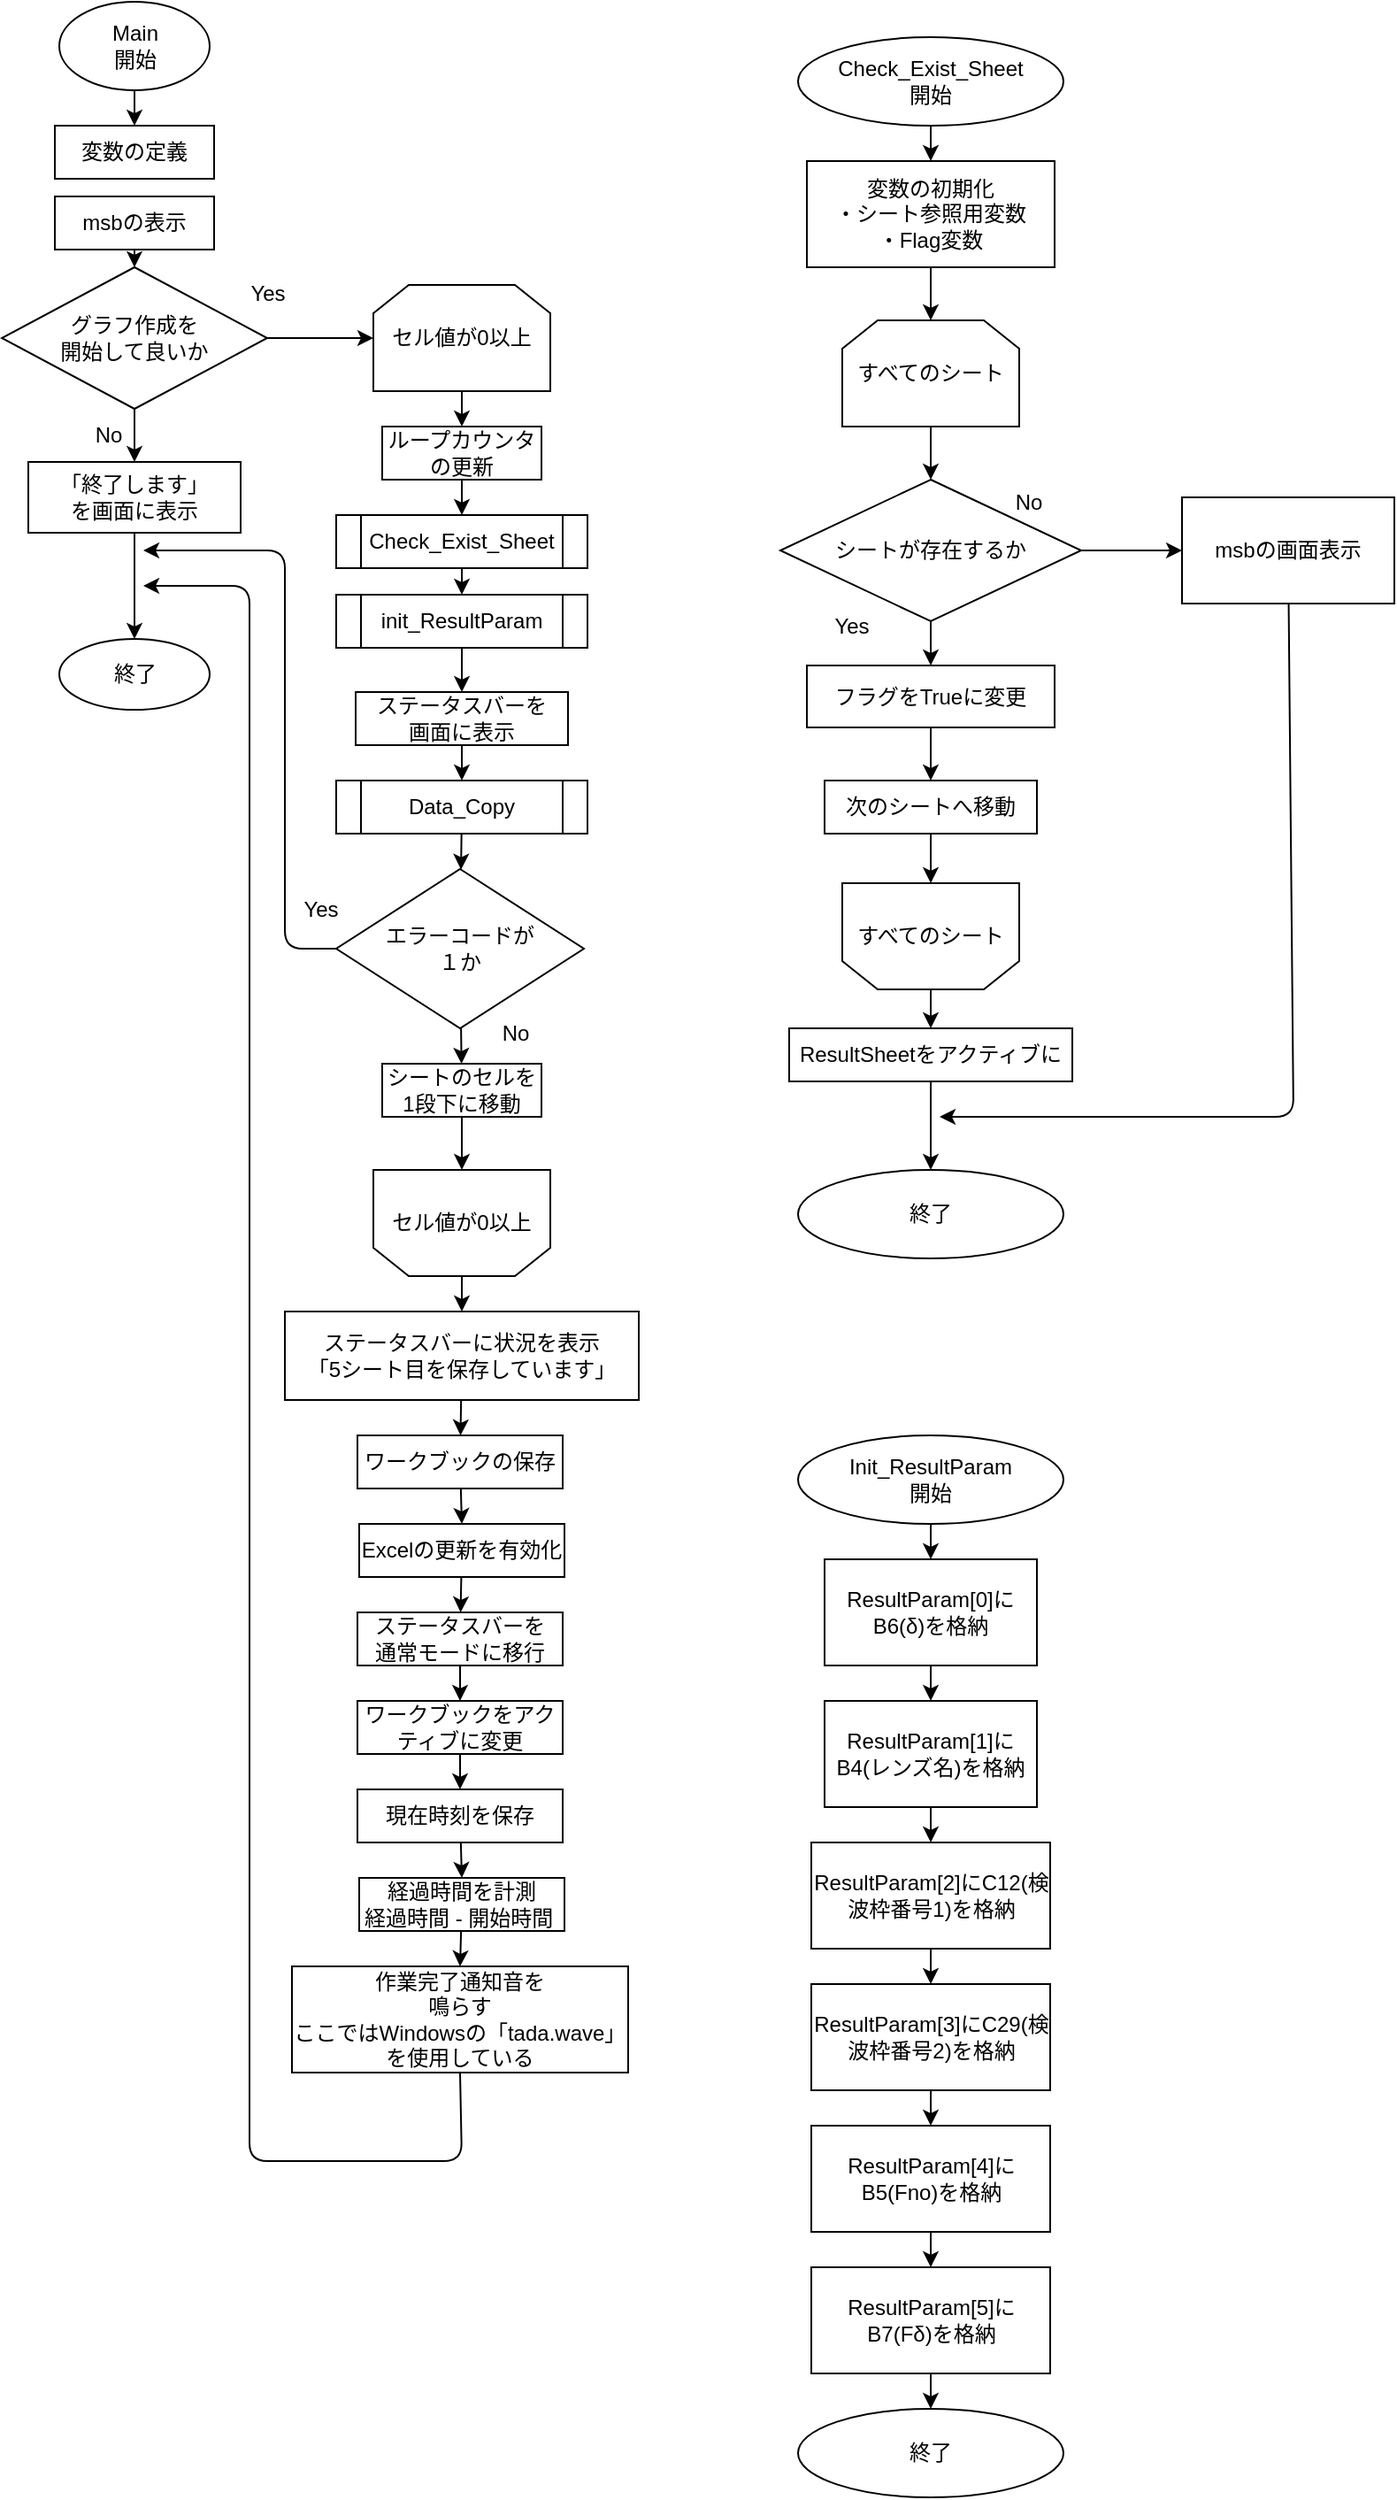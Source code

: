 <mxfile>
    <diagram id="gUOi9Jy6dM3H87C8Wyfg" name="ページ1">
        <mxGraphModel dx="823" dy="1627" grid="1" gridSize="10" guides="1" tooltips="1" connect="1" arrows="1" fold="1" page="1" pageScale="1" pageWidth="827" pageHeight="1169" math="0" shadow="0">
            <root>
                <mxCell id="0"/>
                <mxCell id="1" parent="0"/>
                <mxCell id="2" value="変数の定義" style="rounded=0;whiteSpace=wrap;html=1;" vertex="1" parent="1">
                    <mxGeometry x="190" y="90" width="90" height="30" as="geometry"/>
                </mxCell>
                <mxCell id="4" style="edgeStyle=none;html=1;entryX=0.5;entryY=0;entryDx=0;entryDy=0;" edge="1" parent="1" source="3" target="2">
                    <mxGeometry relative="1" as="geometry"/>
                </mxCell>
                <mxCell id="3" value="Main&lt;br&gt;開始" style="ellipse;whiteSpace=wrap;html=1;" vertex="1" parent="1">
                    <mxGeometry x="192.5" y="20" width="85" height="50" as="geometry"/>
                </mxCell>
                <mxCell id="7" style="edgeStyle=none;html=1;exitX=0.5;exitY=1;exitDx=0;exitDy=0;entryX=0.5;entryY=0;entryDx=0;entryDy=0;" edge="1" parent="1" source="5" target="6">
                    <mxGeometry relative="1" as="geometry"/>
                </mxCell>
                <mxCell id="5" value="msbの表示" style="rounded=0;whiteSpace=wrap;html=1;" vertex="1" parent="1">
                    <mxGeometry x="190" y="130" width="90" height="30" as="geometry"/>
                </mxCell>
                <mxCell id="9" style="edgeStyle=none;html=1;entryX=0.5;entryY=0;entryDx=0;entryDy=0;" edge="1" parent="1" source="6" target="8">
                    <mxGeometry relative="1" as="geometry"/>
                </mxCell>
                <mxCell id="18" style="edgeStyle=none;html=1;entryX=0;entryY=0.5;entryDx=0;entryDy=0;" edge="1" parent="1" source="6" target="15">
                    <mxGeometry relative="1" as="geometry"/>
                </mxCell>
                <mxCell id="6" value="グラフ作成を&lt;br&gt;開始して良いか" style="rhombus;whiteSpace=wrap;html=1;" vertex="1" parent="1">
                    <mxGeometry x="160" y="170" width="150" height="80" as="geometry"/>
                </mxCell>
                <mxCell id="12" style="edgeStyle=none;html=1;entryX=0.5;entryY=0;entryDx=0;entryDy=0;" edge="1" parent="1" source="8" target="11">
                    <mxGeometry relative="1" as="geometry"/>
                </mxCell>
                <mxCell id="8" value="「終了します」&lt;br&gt;を画面に表示" style="rounded=0;whiteSpace=wrap;html=1;" vertex="1" parent="1">
                    <mxGeometry x="175" y="280" width="120" height="40" as="geometry"/>
                </mxCell>
                <mxCell id="11" value="終了" style="ellipse;whiteSpace=wrap;html=1;" vertex="1" parent="1">
                    <mxGeometry x="192.5" y="380" width="85" height="40" as="geometry"/>
                </mxCell>
                <mxCell id="13" value="No" style="text;html=1;align=center;verticalAlign=middle;resizable=0;points=[];autosize=1;strokeColor=none;fillColor=none;" vertex="1" parent="1">
                    <mxGeometry x="200" y="250" width="40" height="30" as="geometry"/>
                </mxCell>
                <mxCell id="14" value="Yes" style="text;html=1;align=center;verticalAlign=middle;resizable=0;points=[];autosize=1;strokeColor=none;fillColor=none;" vertex="1" parent="1">
                    <mxGeometry x="290" y="170" width="40" height="30" as="geometry"/>
                </mxCell>
                <mxCell id="21" style="edgeStyle=none;html=1;" edge="1" parent="1" source="15" target="20">
                    <mxGeometry relative="1" as="geometry"/>
                </mxCell>
                <mxCell id="15" value="セル値が0以上" style="shape=loopLimit;whiteSpace=wrap;html=1;" vertex="1" parent="1">
                    <mxGeometry x="370" y="180" width="100" height="60" as="geometry"/>
                </mxCell>
                <mxCell id="41" style="edgeStyle=none;html=1;entryX=0.5;entryY=0;entryDx=0;entryDy=0;" edge="1" parent="1" source="17" target="40">
                    <mxGeometry relative="1" as="geometry"/>
                </mxCell>
                <mxCell id="17" value="セル値が0以上" style="shape=loopLimit;whiteSpace=wrap;html=1;direction=west;" vertex="1" parent="1">
                    <mxGeometry x="370" y="680" width="100" height="60" as="geometry"/>
                </mxCell>
                <mxCell id="24" style="edgeStyle=none;html=1;" edge="1" parent="1" source="20" target="22">
                    <mxGeometry relative="1" as="geometry"/>
                </mxCell>
                <mxCell id="20" value="ループカウンタの更新" style="rounded=0;whiteSpace=wrap;html=1;" vertex="1" parent="1">
                    <mxGeometry x="375" y="260" width="90" height="30" as="geometry"/>
                </mxCell>
                <mxCell id="26" style="edgeStyle=none;html=1;" edge="1" parent="1" source="22" target="25">
                    <mxGeometry relative="1" as="geometry"/>
                </mxCell>
                <mxCell id="22" value="Check_Exist_Sheet" style="shape=process;whiteSpace=wrap;html=1;backgroundOutline=1;" vertex="1" parent="1">
                    <mxGeometry x="349" y="310" width="142" height="30" as="geometry"/>
                </mxCell>
                <mxCell id="28" style="edgeStyle=none;html=1;entryX=0.5;entryY=0;entryDx=0;entryDy=0;" edge="1" parent="1" source="25" target="27">
                    <mxGeometry relative="1" as="geometry"/>
                </mxCell>
                <mxCell id="25" value="init_ResultParam" style="shape=process;whiteSpace=wrap;html=1;backgroundOutline=1;" vertex="1" parent="1">
                    <mxGeometry x="349" y="355" width="142" height="30" as="geometry"/>
                </mxCell>
                <mxCell id="30" style="edgeStyle=none;html=1;" edge="1" parent="1" source="27" target="29">
                    <mxGeometry relative="1" as="geometry"/>
                </mxCell>
                <mxCell id="27" value="ステータスバーを&lt;br&gt;画面に表示" style="rounded=0;whiteSpace=wrap;html=1;" vertex="1" parent="1">
                    <mxGeometry x="360" y="410" width="120" height="30" as="geometry"/>
                </mxCell>
                <mxCell id="33" style="edgeStyle=none;html=1;" edge="1" parent="1" source="29" target="31">
                    <mxGeometry relative="1" as="geometry"/>
                </mxCell>
                <mxCell id="29" value="Data_Copy" style="shape=process;whiteSpace=wrap;html=1;backgroundOutline=1;" vertex="1" parent="1">
                    <mxGeometry x="349" y="460" width="142" height="30" as="geometry"/>
                </mxCell>
                <mxCell id="35" style="edgeStyle=none;html=1;" edge="1" parent="1" source="31" target="34">
                    <mxGeometry relative="1" as="geometry"/>
                </mxCell>
                <mxCell id="37" style="edgeStyle=none;html=1;exitX=0;exitY=0.5;exitDx=0;exitDy=0;" edge="1" parent="1" source="31">
                    <mxGeometry relative="1" as="geometry">
                        <mxPoint x="240" y="330" as="targetPoint"/>
                        <Array as="points">
                            <mxPoint x="320" y="555"/>
                            <mxPoint x="320" y="330"/>
                        </Array>
                    </mxGeometry>
                </mxCell>
                <mxCell id="31" value="エラーコードが&lt;br&gt;１か" style="rhombus;whiteSpace=wrap;html=1;" vertex="1" parent="1">
                    <mxGeometry x="349" y="510" width="140" height="90" as="geometry"/>
                </mxCell>
                <mxCell id="36" style="edgeStyle=none;html=1;" edge="1" parent="1" source="34" target="17">
                    <mxGeometry relative="1" as="geometry"/>
                </mxCell>
                <mxCell id="34" value="シートのセルを1段下に移動" style="rounded=0;whiteSpace=wrap;html=1;" vertex="1" parent="1">
                    <mxGeometry x="375" y="620" width="90" height="30" as="geometry"/>
                </mxCell>
                <mxCell id="38" value="No" style="text;html=1;align=center;verticalAlign=middle;resizable=0;points=[];autosize=1;strokeColor=none;fillColor=none;" vertex="1" parent="1">
                    <mxGeometry x="430" y="588" width="40" height="30" as="geometry"/>
                </mxCell>
                <mxCell id="39" value="Yes" style="text;html=1;align=center;verticalAlign=middle;resizable=0;points=[];autosize=1;strokeColor=none;fillColor=none;" vertex="1" parent="1">
                    <mxGeometry x="320" y="518" width="40" height="30" as="geometry"/>
                </mxCell>
                <mxCell id="43" style="edgeStyle=none;html=1;" edge="1" parent="1" source="40" target="42">
                    <mxGeometry relative="1" as="geometry"/>
                </mxCell>
                <mxCell id="40" value="ステータスバーに状況を表示&lt;br&gt;「5シート目を保存しています」" style="rounded=0;whiteSpace=wrap;html=1;" vertex="1" parent="1">
                    <mxGeometry x="320" y="760" width="200" height="50" as="geometry"/>
                </mxCell>
                <mxCell id="46" style="edgeStyle=none;html=1;entryX=0.5;entryY=0;entryDx=0;entryDy=0;" edge="1" parent="1" source="42" target="45">
                    <mxGeometry relative="1" as="geometry"/>
                </mxCell>
                <mxCell id="42" value="ワークブックの保存" style="rounded=0;whiteSpace=wrap;html=1;" vertex="1" parent="1">
                    <mxGeometry x="361" y="830" width="116" height="30" as="geometry"/>
                </mxCell>
                <mxCell id="48" style="edgeStyle=none;html=1;" edge="1" parent="1" source="45" target="47">
                    <mxGeometry relative="1" as="geometry"/>
                </mxCell>
                <mxCell id="45" value="Excelの更新を有効化" style="rounded=0;whiteSpace=wrap;html=1;" vertex="1" parent="1">
                    <mxGeometry x="362" y="880" width="116" height="30" as="geometry"/>
                </mxCell>
                <mxCell id="51" style="edgeStyle=none;html=1;entryX=0.5;entryY=0;entryDx=0;entryDy=0;" edge="1" parent="1" source="47" target="49">
                    <mxGeometry relative="1" as="geometry"/>
                </mxCell>
                <mxCell id="47" value="ステータスバーを&lt;br&gt;通常モードに移行" style="rounded=0;whiteSpace=wrap;html=1;" vertex="1" parent="1">
                    <mxGeometry x="361" y="930" width="116" height="30" as="geometry"/>
                </mxCell>
                <mxCell id="53" style="edgeStyle=none;html=1;entryX=0.5;entryY=0;entryDx=0;entryDy=0;" edge="1" parent="1" source="49" target="52">
                    <mxGeometry relative="1" as="geometry"/>
                </mxCell>
                <mxCell id="49" value="ワークブックをアクティブに変更" style="rounded=0;whiteSpace=wrap;html=1;" vertex="1" parent="1">
                    <mxGeometry x="361" y="980" width="116" height="30" as="geometry"/>
                </mxCell>
                <mxCell id="55" style="edgeStyle=none;html=1;entryX=0.5;entryY=0;entryDx=0;entryDy=0;" edge="1" parent="1" source="52" target="54">
                    <mxGeometry relative="1" as="geometry"/>
                </mxCell>
                <mxCell id="52" value="現在時刻を保存" style="rounded=0;whiteSpace=wrap;html=1;" vertex="1" parent="1">
                    <mxGeometry x="361" y="1030" width="116" height="30" as="geometry"/>
                </mxCell>
                <mxCell id="57" style="edgeStyle=none;html=1;entryX=0.5;entryY=0;entryDx=0;entryDy=0;" edge="1" parent="1" source="54" target="56">
                    <mxGeometry relative="1" as="geometry"/>
                </mxCell>
                <mxCell id="54" value="経過時間を計測&lt;br&gt;経過時間 - 開始時間&amp;nbsp;" style="rounded=0;whiteSpace=wrap;html=1;" vertex="1" parent="1">
                    <mxGeometry x="362" y="1080" width="116" height="30" as="geometry"/>
                </mxCell>
                <mxCell id="58" style="edgeStyle=none;html=1;exitX=0.5;exitY=1;exitDx=0;exitDy=0;" edge="1" parent="1" source="56">
                    <mxGeometry relative="1" as="geometry">
                        <mxPoint x="240" y="350" as="targetPoint"/>
                        <Array as="points">
                            <mxPoint x="420" y="1240"/>
                            <mxPoint x="300" y="1240"/>
                            <mxPoint x="300" y="350"/>
                        </Array>
                    </mxGeometry>
                </mxCell>
                <mxCell id="56" value="作業完了通知音を&lt;br&gt;鳴らす&lt;br&gt;ここではWindowsの「tada.wave」を使用している" style="rounded=0;whiteSpace=wrap;html=1;" vertex="1" parent="1">
                    <mxGeometry x="324" y="1130" width="190" height="60" as="geometry"/>
                </mxCell>
                <mxCell id="61" style="edgeStyle=none;html=1;entryX=0.5;entryY=0;entryDx=0;entryDy=0;" edge="1" parent="1" source="59" target="60">
                    <mxGeometry relative="1" as="geometry"/>
                </mxCell>
                <mxCell id="59" value="Check_Exist_Sheet&lt;br&gt;開始" style="ellipse;whiteSpace=wrap;html=1;" vertex="1" parent="1">
                    <mxGeometry x="610" y="40" width="150" height="50" as="geometry"/>
                </mxCell>
                <mxCell id="63" style="edgeStyle=none;html=1;entryX=0.5;entryY=0;entryDx=0;entryDy=0;" edge="1" parent="1" source="60" target="62">
                    <mxGeometry relative="1" as="geometry"/>
                </mxCell>
                <mxCell id="60" value="変数の初期化&lt;br&gt;・シート参照用変数&lt;div&gt;・Flag変数&lt;/div&gt;" style="rounded=0;whiteSpace=wrap;html=1;" vertex="1" parent="1">
                    <mxGeometry x="615" y="110" width="140" height="60" as="geometry"/>
                </mxCell>
                <mxCell id="69" style="edgeStyle=none;html=1;entryX=0.5;entryY=0;entryDx=0;entryDy=0;" edge="1" parent="1" source="62" target="68">
                    <mxGeometry relative="1" as="geometry"/>
                </mxCell>
                <mxCell id="62" value="すべてのシート" style="shape=loopLimit;whiteSpace=wrap;html=1;" vertex="1" parent="1">
                    <mxGeometry x="635" y="200" width="100" height="60" as="geometry"/>
                </mxCell>
                <mxCell id="81" style="edgeStyle=none;html=1;" edge="1" parent="1" source="64" target="80">
                    <mxGeometry relative="1" as="geometry"/>
                </mxCell>
                <mxCell id="64" value="すべてのシート" style="shape=loopLimit;whiteSpace=wrap;html=1;direction=west;" vertex="1" parent="1">
                    <mxGeometry x="635" y="518" width="100" height="60" as="geometry"/>
                </mxCell>
                <mxCell id="72" style="edgeStyle=none;html=1;entryX=0.5;entryY=0;entryDx=0;entryDy=0;" edge="1" parent="1" source="65" target="71">
                    <mxGeometry relative="1" as="geometry"/>
                </mxCell>
                <mxCell id="65" value="フラグをTrueに変更" style="rounded=0;whiteSpace=wrap;html=1;" vertex="1" parent="1">
                    <mxGeometry x="615" y="395" width="140" height="35" as="geometry"/>
                </mxCell>
                <mxCell id="70" style="edgeStyle=none;html=1;entryX=0.5;entryY=0;entryDx=0;entryDy=0;" edge="1" parent="1" source="68" target="65">
                    <mxGeometry relative="1" as="geometry"/>
                </mxCell>
                <mxCell id="77" style="edgeStyle=none;html=1;entryX=0;entryY=0.5;entryDx=0;entryDy=0;" edge="1" parent="1" source="68" target="76">
                    <mxGeometry relative="1" as="geometry"/>
                </mxCell>
                <mxCell id="68" value="シートが存在するか" style="rhombus;whiteSpace=wrap;html=1;" vertex="1" parent="1">
                    <mxGeometry x="600" y="290" width="170" height="80" as="geometry"/>
                </mxCell>
                <mxCell id="73" style="edgeStyle=none;html=1;entryX=0.5;entryY=1;entryDx=0;entryDy=0;" edge="1" parent="1" source="71" target="64">
                    <mxGeometry relative="1" as="geometry"/>
                </mxCell>
                <mxCell id="71" value="次のシートへ移動" style="rounded=0;whiteSpace=wrap;html=1;" vertex="1" parent="1">
                    <mxGeometry x="625" y="460" width="120" height="30" as="geometry"/>
                </mxCell>
                <mxCell id="74" value="Yes" style="text;html=1;align=center;verticalAlign=middle;resizable=0;points=[];autosize=1;strokeColor=none;fillColor=none;" vertex="1" parent="1">
                    <mxGeometry x="620" y="358" width="40" height="30" as="geometry"/>
                </mxCell>
                <mxCell id="75" value="No" style="text;html=1;align=center;verticalAlign=middle;resizable=0;points=[];autosize=1;strokeColor=none;fillColor=none;" vertex="1" parent="1">
                    <mxGeometry x="720" y="288" width="40" height="30" as="geometry"/>
                </mxCell>
                <mxCell id="83" style="edgeStyle=none;html=1;" edge="1" parent="1" source="76">
                    <mxGeometry relative="1" as="geometry">
                        <mxPoint x="690" y="650" as="targetPoint"/>
                        <Array as="points">
                            <mxPoint x="890" y="650"/>
                        </Array>
                    </mxGeometry>
                </mxCell>
                <mxCell id="76" value="msbの画面表示" style="rounded=0;whiteSpace=wrap;html=1;" vertex="1" parent="1">
                    <mxGeometry x="827" y="300" width="120" height="60" as="geometry"/>
                </mxCell>
                <mxCell id="78" value="終了" style="ellipse;whiteSpace=wrap;html=1;" vertex="1" parent="1">
                    <mxGeometry x="610" y="680" width="150" height="50" as="geometry"/>
                </mxCell>
                <mxCell id="82" style="edgeStyle=none;html=1;entryX=0.5;entryY=0;entryDx=0;entryDy=0;" edge="1" parent="1" source="80" target="78">
                    <mxGeometry relative="1" as="geometry"/>
                </mxCell>
                <mxCell id="80" value="ResultSheetをアクティブに" style="rounded=0;whiteSpace=wrap;html=1;" vertex="1" parent="1">
                    <mxGeometry x="605" y="600" width="160" height="30" as="geometry"/>
                </mxCell>
                <mxCell id="86" style="edgeStyle=none;html=1;entryX=0.5;entryY=0;entryDx=0;entryDy=0;" edge="1" parent="1" source="84" target="85">
                    <mxGeometry relative="1" as="geometry"/>
                </mxCell>
                <mxCell id="84" value="Init_ResultParam&lt;br&gt;開始" style="ellipse;whiteSpace=wrap;html=1;" vertex="1" parent="1">
                    <mxGeometry x="610" y="830" width="150" height="50" as="geometry"/>
                </mxCell>
                <mxCell id="88" style="edgeStyle=none;html=1;entryX=0.5;entryY=0;entryDx=0;entryDy=0;" edge="1" parent="1" source="85" target="87">
                    <mxGeometry relative="1" as="geometry"/>
                </mxCell>
                <mxCell id="85" value="ResultParam[0]にB6(δ)を格納" style="rounded=0;whiteSpace=wrap;html=1;" vertex="1" parent="1">
                    <mxGeometry x="625" y="900" width="120" height="60" as="geometry"/>
                </mxCell>
                <mxCell id="90" style="edgeStyle=none;html=1;entryX=0.5;entryY=0;entryDx=0;entryDy=0;" edge="1" parent="1" source="87" target="89">
                    <mxGeometry relative="1" as="geometry"/>
                </mxCell>
                <mxCell id="87" value="ResultParam[1]にB4(レンズ名)を格納" style="rounded=0;whiteSpace=wrap;html=1;" vertex="1" parent="1">
                    <mxGeometry x="625" y="980" width="120" height="60" as="geometry"/>
                </mxCell>
                <mxCell id="92" style="edgeStyle=none;html=1;entryX=0.5;entryY=0;entryDx=0;entryDy=0;" edge="1" parent="1" source="89" target="91">
                    <mxGeometry relative="1" as="geometry"/>
                </mxCell>
                <mxCell id="89" value="ResultParam[2]にC12(検波枠番号1)を格納" style="rounded=0;whiteSpace=wrap;html=1;" vertex="1" parent="1">
                    <mxGeometry x="617.5" y="1060" width="135" height="60" as="geometry"/>
                </mxCell>
                <mxCell id="94" style="edgeStyle=none;html=1;entryX=0.5;entryY=0;entryDx=0;entryDy=0;" edge="1" parent="1" source="91" target="93">
                    <mxGeometry relative="1" as="geometry"/>
                </mxCell>
                <mxCell id="91" value="ResultParam[3]にC29(検波枠番号2)を格納" style="rounded=0;whiteSpace=wrap;html=1;" vertex="1" parent="1">
                    <mxGeometry x="617.5" y="1140" width="135" height="60" as="geometry"/>
                </mxCell>
                <mxCell id="96" style="edgeStyle=none;html=1;entryX=0.5;entryY=0;entryDx=0;entryDy=0;" edge="1" parent="1" source="93" target="95">
                    <mxGeometry relative="1" as="geometry"/>
                </mxCell>
                <mxCell id="93" value="ResultParam[4]にB5(Fno)を格納" style="rounded=0;whiteSpace=wrap;html=1;" vertex="1" parent="1">
                    <mxGeometry x="617.5" y="1220" width="135" height="60" as="geometry"/>
                </mxCell>
                <mxCell id="98" style="edgeStyle=none;html=1;entryX=0.5;entryY=0;entryDx=0;entryDy=0;" edge="1" parent="1" source="95" target="97">
                    <mxGeometry relative="1" as="geometry"/>
                </mxCell>
                <mxCell id="95" value="ResultParam[5]に&lt;br&gt;B7(Fδ)を格納" style="rounded=0;whiteSpace=wrap;html=1;" vertex="1" parent="1">
                    <mxGeometry x="617.5" y="1300" width="135" height="60" as="geometry"/>
                </mxCell>
                <mxCell id="97" value="終了" style="ellipse;whiteSpace=wrap;html=1;" vertex="1" parent="1">
                    <mxGeometry x="610" y="1380" width="150" height="50" as="geometry"/>
                </mxCell>
            </root>
        </mxGraphModel>
    </diagram>
</mxfile>